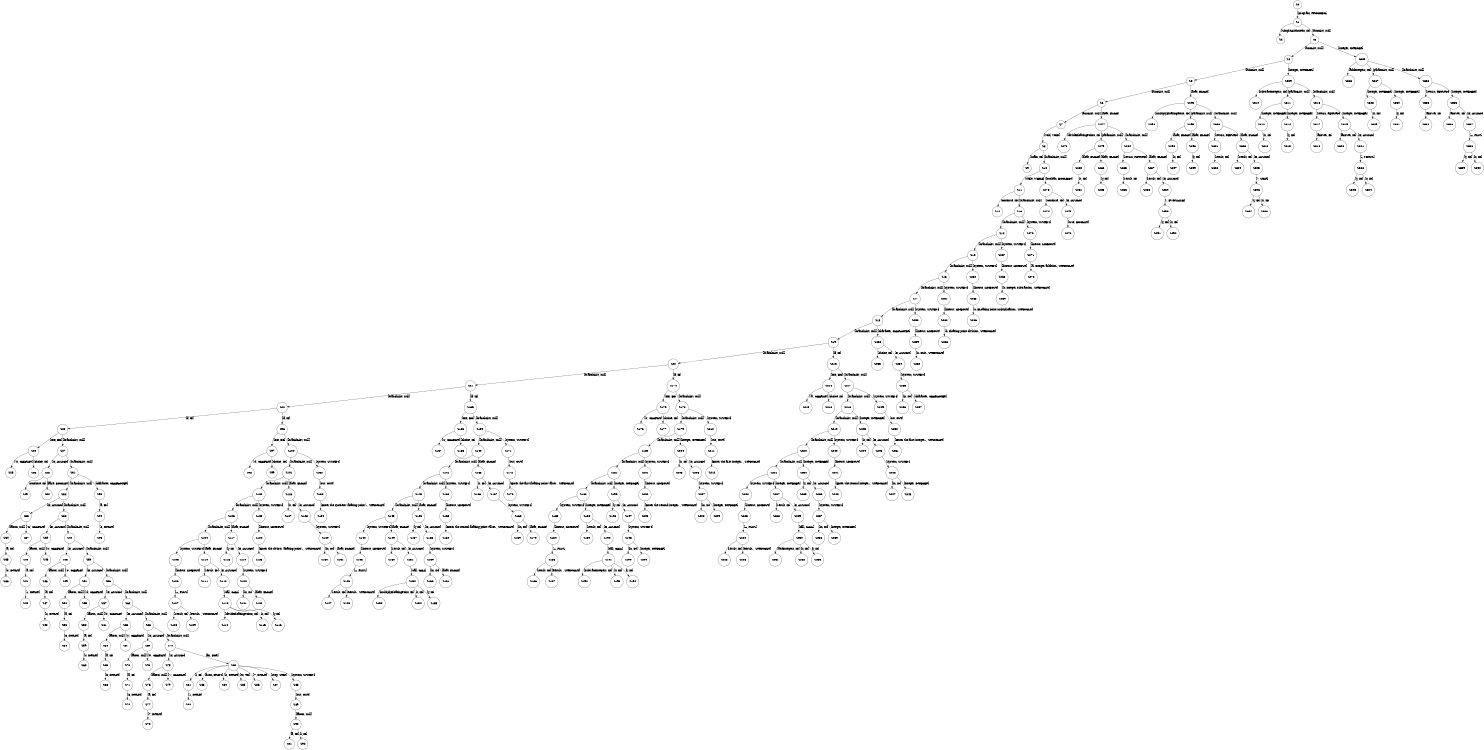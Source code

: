 digraph DFA {
rankdir=UD;
size="10,5;"
node [shape = circle];
S0 -> S1 [label = "[program, PROGDECL]"];
S1 -> S2 [label = "[SimpleArithmetic, ID]"];
S1 -> S3 [label = "[funcList, null]"];
S3 -> S4 [label = "[funcList, null]"];
S4 -> S5 [label = "[funcList, null]"];
S5 -> S6 [label = "[funcList, null]"];
S6 -> S7 [label = "[funcList, null]"];
S7 -> S8 [label = "[void, VOID]"];
S8 -> S9 [label = "[main, ID]"];
S8 -> S10 [label = "[branchList, null]"];
S10 -> S11 [label = "[while, WHILE]"];
S11 -> S12 [label = "[continue, ID]"];
S11 -> S13 [label = "[branchList, null]"];
S13 -> S14 [label = "[branchList, null]"];
S14 -> S15 [label = "[branchList, null]"];
S15 -> S16 [label = "[branchList, null]"];
S16 -> S17 [label = "[branchList, null]"];
S17 -> S18 [label = "[branchList, null]"];
S18 -> S19 [label = "[branchList, null]"];
S19 -> S20 [label = "[branchList, null]"];
S20 -> S21 [label = "[branchList, null]"];
S21 -> S22 [label = "[branchList, null]"];
S22 -> S23 [label = "[if, IF]"];
S23 -> S24 [label = "[==, EQ]"];
S24 -> S25 [label = "['x', CHARLIT]"];
S24 -> S26 [label = "[choice, ID]"];
S23 -> S27 [label = "[branchList, null]"];
S27 -> S28 [label = "[=, ASSIGN]"];
S28 -> S29 [label = "[continue, ID]"];
S28 -> S30 [label = "[false, BOOLLIT]"];
S27 -> S31 [label = "[branchList, null]"];
S31 -> S32 [label = "[branchList, null]"];
S32 -> S33 [label = "[=, ASSIGN]"];
S33 -> S34 [label = "[factor, null]"];
S34 -> S35 [label = "[a, ID]"];
S35 -> S36 [label = "[0, INTLIT]"];
S33 -> S37 [label = "['G', CHARLIT]"];
S32 -> S38 [label = "[branchList, null]"];
S38 -> S39 [label = "[=, ASSIGN]"];
S39 -> S40 [label = "[factor, null]"];
S40 -> S41 [label = "[a, ID]"];
S41 -> S42 [label = "[1, INTLIT]"];
S39 -> S43 [label = "['o', CHARLIT]"];
S38 -> S44 [label = "[branchList, null]"];
S44 -> S45 [label = "[=, ASSIGN]"];
S45 -> S46 [label = "[factor, null]"];
S46 -> S47 [label = "[a, ID]"];
S47 -> S48 [label = "[2, INTLIT]"];
S45 -> S49 [label = "['o', CHARLIT]"];
S44 -> S50 [label = "[branchList, null]"];
S50 -> S51 [label = "[=, ASSIGN]"];
S51 -> S52 [label = "[factor, null]"];
S52 -> S53 [label = "[a, ID]"];
S53 -> S54 [label = "[3, INTLIT]"];
S51 -> S55 [label = "['d', CHARLIT]"];
S50 -> S56 [label = "[branchList, null]"];
S56 -> S57 [label = "[=, ASSIGN]"];
S57 -> S58 [label = "[factor, null]"];
S58 -> S59 [label = "[a, ID]"];
S59 -> S60 [label = "[4, INTLIT]"];
S57 -> S61 [label = "['b', CHARLIT]"];
S56 -> S62 [label = "[branchList, null]"];
S62 -> S63 [label = "[=, ASSIGN]"];
S63 -> S64 [label = "[factor, null]"];
S64 -> S65 [label = "[a, ID]"];
S65 -> S66 [label = "[5, INTLIT]"];
S63 -> S67 [label = "['y', CHARLIT]"];
S62 -> S68 [label = "[branchList, null]"];
S68 -> S69 [label = "[=, ASSIGN]"];
S69 -> S70 [label = "[factor, null]"];
S70 -> S71 [label = "[a, ID]"];
S71 -> S72 [label = "[6, INTLIT]"];
S69 -> S73 [label = "['e', CHARLIT]"];
S68 -> S74 [label = "[branchList, null]"];
S74 -> S75 [label = "[=, ASSIGN]"];
S75 -> S76 [label = "[factor, null]"];
S76 -> S77 [label = "[a, ID]"];
S77 -> S78 [label = "[7, INTLIT]"];
S75 -> S79 [label = "['!', CHARLIT]"];
S74 -> S80 [label = "[for, FOR]"];
S80 -> S81 [label = "[i, ID]"];
S81 -> S82 [label = "[1, INTLIT]"];
S80 -> S83 [label = "[from, FROM]"];
S80 -> S84 [label = "[0, INTLIT]"];
S80 -> S85 [label = "[to, TO]"];
S80 -> S86 [label = "[7, INTLIT]"];
S80 -> S87 [label = "[step, STEP]"];
S80 -> S88 [label = "[system, SYSTEM]"];
S88 -> S89 [label = "[out, OUT]"];
S89 -> S90 [label = "[factor, null]"];
S90 -> S91 [label = "[a, ID]"];
S90 -> S92 [label = "[i, ID]"];
S31 -> S93 [label = "[character, CHARACTER]"];
S93 -> S94 [label = "[a, ID]"];
S94 -> S95 [label = "[8, INTLIT]"];
S22 -> S96 [label = "[if, IF]"];
S96 -> S97 [label = "[==, EQ]"];
S97 -> S98 [label = "['d', CHARLIT]"];
S97 -> S99 [label = "[choice, ID]"];
S96 -> S100 [label = "[branchList, null]"];
S100 -> S101 [label = "[branchList, null]"];
S101 -> S102 [label = "[branchList, null]"];
S102 -> S103 [label = "[branchList, null]"];
S103 -> S104 [label = "[branchList, null]"];
S104 -> S105 [label = "[system, SYSTEM]"];
S105 -> S106 [label = "[lineout, LINEOUT]"];
S106 -> S107 [label = "[+, PLUS]"];
S107 -> S108 [label = "[result, ID]"];
S107 -> S109 [label = "[Result: , STRINGLIT]"];
S104 -> S110 [label = "[float, FLOAT]"];
S110 -> S111 [label = "[result, ID]"];
S110 -> S112 [label = "[=, ASSIGN]"];
S112 -> S113 [label = "[call, CALL]"];
S113 -> S114 [label = "[divideFloatingPoints, ID]"];
S113 -> S115 [label = "[x, ID]"];
S113 -> S116 [label = "[y, ID]"];
S103 -> S117 [label = "[float, FLOAT]"];
S117 -> S118 [label = "[y, ID]"];
S117 -> S119 [label = "[=, ASSIGN]"];
S119 -> S120 [label = "[system, SYSTEM]"];
S120 -> S121 [label = "[in, IN]"];
S120 -> S122 [label = "[float, FLOAT]"];
S102 -> S123 [label = "[system, SYSTEM]"];
S123 -> S124 [label = "[lineout, LINEOUT]"];
S124 -> S125 [label = "[Enter the divisor (floating point): , STRINGLIT]"];
S101 -> S126 [label = "[float, FLOAT]"];
S126 -> S127 [label = "[x, ID]"];
S126 -> S128 [label = "[=, ASSIGN]"];
S128 -> S129 [label = "[system, SYSTEM]"];
S129 -> S130 [label = "[in, IN]"];
S129 -> S131 [label = "[float, FLOAT]"];
S100 -> S132 [label = "[system, SYSTEM]"];
S132 -> S133 [label = "[out, OUT]"];
S133 -> S134 [label = "[Enter the quotient (floating point): , STRINGLIT]"];
S21 -> S135 [label = "[if, IF]"];
S135 -> S136 [label = "[==, EQ]"];
S136 -> S137 [label = "['c', CHARLIT]"];
S136 -> S138 [label = "[choice, ID]"];
S135 -> S139 [label = "[branchList, null]"];
S139 -> S140 [label = "[branchList, null]"];
S140 -> S141 [label = "[branchList, null]"];
S141 -> S142 [label = "[branchList, null]"];
S142 -> S143 [label = "[branchList, null]"];
S143 -> S144 [label = "[system, SYSTEM]"];
S144 -> S145 [label = "[lineout, LINEOUT]"];
S145 -> S146 [label = "[+, PLUS]"];
S146 -> S147 [label = "[result, ID]"];
S146 -> S148 [label = "[Result: , STRINGLIT]"];
S143 -> S149 [label = "[float, FLOAT]"];
S149 -> S150 [label = "[result, ID]"];
S149 -> S151 [label = "[=, ASSIGN]"];
S151 -> S152 [label = "[call, CALL]"];
S152 -> S153 [label = "[multiplyFloatingPoint, ID]"];
S152 -> S154 [label = "[x, ID]"];
S152 -> S155 [label = "[y, ID]"];
S142 -> S156 [label = "[float, FLOAT]"];
S156 -> S157 [label = "[y, ID]"];
S156 -> S158 [label = "[=, ASSIGN]"];
S158 -> S159 [label = "[system, SYSTEM]"];
S159 -> S160 [label = "[in, IN]"];
S159 -> S161 [label = "[float, FLOAT]"];
S141 -> S162 [label = "[system, SYSTEM]"];
S162 -> S163 [label = "[lineout, LINEOUT]"];
S163 -> S164 [label = "[Enter the second floating point value: , STRINGLIT]"];
S140 -> S165 [label = "[float, FLOAT]"];
S165 -> S166 [label = "[x, ID]"];
S165 -> S167 [label = "[=, ASSIGN]"];
S167 -> S168 [label = "[system, SYSTEM]"];
S168 -> S169 [label = "[in, IN]"];
S168 -> S170 [label = "[float, FLOAT]"];
S139 -> S171 [label = "[system, SYSTEM]"];
S171 -> S172 [label = "[out, OUT]"];
S172 -> S173 [label = "[Enter the first floating point value: , STRINGLIT]"];
S20 -> S174 [label = "[if, IF]"];
S174 -> S175 [label = "[==, EQ]"];
S175 -> S176 [label = "['b', CHARLIT]"];
S175 -> S177 [label = "[choice, ID]"];
S174 -> S178 [label = "[branchList, null]"];
S178 -> S179 [label = "[branchList, null]"];
S179 -> S180 [label = "[branchList, null]"];
S180 -> S181 [label = "[branchList, null]"];
S181 -> S182 [label = "[branchList, null]"];
S182 -> S183 [label = "[system, SYSTEM]"];
S183 -> S184 [label = "[lineout, LINEOUT]"];
S184 -> S185 [label = "[+, PLUS]"];
S185 -> S186 [label = "[result, ID]"];
S185 -> S187 [label = "[Result: , STRINGLIT]"];
S182 -> S188 [label = "[integer, INTEGER]"];
S188 -> S189 [label = "[result, ID]"];
S188 -> S190 [label = "[=, ASSIGN]"];
S190 -> S191 [label = "[call, CALL]"];
S191 -> S192 [label = "[subtractIntegers, ID]"];
S191 -> S193 [label = "[x, ID]"];
S191 -> S194 [label = "[y, ID]"];
S181 -> S195 [label = "[integer, INTEGER]"];
S195 -> S196 [label = "[y, ID]"];
S195 -> S197 [label = "[=, ASSIGN]"];
S197 -> S198 [label = "[system, SYSTEM]"];
S198 -> S199 [label = "[in, IN]"];
S198 -> S200 [label = "[integer, INTEGER]"];
S180 -> S201 [label = "[system, SYSTEM]"];
S201 -> S202 [label = "[lineout, LINEOUT]"];
S202 -> S203 [label = "[Enter the second integer: , STRINGLIT]"];
S179 -> S204 [label = "[integer, INTEGER]"];
S204 -> S205 [label = "[x, ID]"];
S204 -> S206 [label = "[=, ASSIGN]"];
S206 -> S207 [label = "[system, SYSTEM]"];
S207 -> S208 [label = "[in, IN]"];
S207 -> S209 [label = "[integer, INTEGER]"];
S178 -> S210 [label = "[system, SYSTEM]"];
S210 -> S211 [label = "[out, OUT]"];
S211 -> S212 [label = "[Enter the first integer: , STRINGLIT]"];
S19 -> S213 [label = "[if, IF]"];
S213 -> S214 [label = "[==, EQ]"];
S214 -> S215 [label = "['a', CHARLIT]"];
S214 -> S216 [label = "[choice, ID]"];
S213 -> S217 [label = "[branchList, null]"];
S217 -> S218 [label = "[branchList, null]"];
S218 -> S219 [label = "[branchList, null]"];
S219 -> S220 [label = "[branchList, null]"];
S220 -> S221 [label = "[branchList, null]"];
S221 -> S222 [label = "[system, SYSTEM]"];
S222 -> S223 [label = "[lineout, LINEOUT]"];
S223 -> S224 [label = "[+, PLUS]"];
S224 -> S225 [label = "[result, ID]"];
S224 -> S226 [label = "[Result: , STRINGLIT]"];
S221 -> S227 [label = "[integer, INTEGER]"];
S227 -> S228 [label = "[result, ID]"];
S227 -> S229 [label = "[=, ASSIGN]"];
S229 -> S230 [label = "[call, CALL]"];
S230 -> S231 [label = "[addIntegers, ID]"];
S230 -> S232 [label = "[x, ID]"];
S230 -> S233 [label = "[y, ID]"];
S220 -> S234 [label = "[integer, INTEGER]"];
S234 -> S235 [label = "[y, ID]"];
S234 -> S236 [label = "[=, ASSIGN]"];
S236 -> S237 [label = "[system, SYSTEM]"];
S237 -> S238 [label = "[in, IN]"];
S237 -> S239 [label = "[integer, INTEGER]"];
S219 -> S240 [label = "[system, SYSTEM]"];
S240 -> S241 [label = "[lineout, LINEOUT]"];
S241 -> S242 [label = "[Enter the second integer: , STRINGLIT]"];
S218 -> S243 [label = "[integer, INTEGER]"];
S243 -> S244 [label = "[x, ID]"];
S243 -> S245 [label = "[=, ASSIGN]"];
S245 -> S246 [label = "[system, SYSTEM]"];
S246 -> S247 [label = "[in, IN]"];
S246 -> S248 [label = "[integer, INTEGER]"];
S217 -> S249 [label = "[system, SYSTEM]"];
S249 -> S250 [label = "[out, OUT]"];
S250 -> S251 [label = "[Enter the first integer: , STRINGLIT]"];
S18 -> S252 [label = "[character, CHARACTER]"];
S252 -> S253 [label = "[choice, ID]"];
S252 -> S254 [label = "[=, ASSIGN]"];
S254 -> S255 [label = "[system, SYSTEM]"];
S255 -> S256 [label = "[in, IN]"];
S255 -> S257 [label = "[character, CHARACTER]"];
S17 -> S258 [label = "[system, SYSTEM]"];
S258 -> S259 [label = "[lineout, LINEOUT]"];
S259 -> S260 [label = "[x. Quit., STRINGLIT]"];
S16 -> S261 [label = "[system, SYSTEM]"];
S261 -> S262 [label = "[lineout, LINEOUT]"];
S262 -> S263 [label = "[d. Floating point division., STRINGLIT]"];
S15 -> S264 [label = "[system, SYSTEM]"];
S264 -> S265 [label = "[lineout, LINEOUT]"];
S265 -> S266 [label = "[c. FLoating point multiplication., STRINGLIT]"];
S14 -> S267 [label = "[system, SYSTEM]"];
S267 -> S268 [label = "[lineout, LINEOUT]"];
S268 -> S269 [label = "[b. Integer subtraction., STRINGLIT]"];
S13 -> S270 [label = "[system, SYSTEM]"];
S270 -> S271 [label = "[lineout, LINEOUT]"];
S271 -> S272 [label = "[a. Integer addition., STRINGLIT]"];
S10 -> S273 [label = "[boolean, BOOLEAN]"];
S273 -> S274 [label = "[continue, ID]"];
S273 -> S275 [label = "[=, ASSIGN]"];
S275 -> S276 [label = "[true, BOOLLIT]"];
S6 -> S277 [label = "[float, FLOAT]"];
S277 -> S278 [label = "[divideFloatingPoints, ID]"];
S277 -> S279 [label = "[paramList, null]"];
S279 -> S280 [label = "[float, FLOAT]"];
S280 -> S281 [label = "[x, ID]"];
S279 -> S282 [label = "[float, FLOAT]"];
S282 -> S283 [label = "[y, ID]"];
S277 -> S284 [label = "[branchList, null]"];
S284 -> S285 [label = "[return, RETURN]"];
S285 -> S286 [label = "[result, ID]"];
S284 -> S287 [label = "[float, FLOAT]"];
S287 -> S288 [label = "[result, ID]"];
S287 -> S289 [label = "[=, ASSIGN]"];
S289 -> S290 [label = "[/, FWDSLASH]"];
S290 -> S291 [label = "[y, ID]"];
S290 -> S292 [label = "[x, ID]"];
S5 -> S293 [label = "[float, FLOAT]"];
S293 -> S294 [label = "[multiplyFloatingPoint, ID]"];
S293 -> S295 [label = "[paramList, null]"];
S295 -> S296 [label = "[float, FLOAT]"];
S296 -> S297 [label = "[x, ID]"];
S295 -> S298 [label = "[float, FLOAT]"];
S298 -> S299 [label = "[y, ID]"];
S293 -> S300 [label = "[branchList, null]"];
S300 -> S301 [label = "[return, RETURN]"];
S301 -> S302 [label = "[result, ID]"];
S300 -> S303 [label = "[float, FLOAT]"];
S303 -> S304 [label = "[result, ID]"];
S303 -> S305 [label = "[=, ASSIGN]"];
S305 -> S306 [label = "[*, STAR]"];
S306 -> S307 [label = "[y, ID]"];
S306 -> S308 [label = "[x, ID]"];
S4 -> S309 [label = "[integer, INTEGER]"];
S309 -> S310 [label = "[subtractIntegers, ID]"];
S309 -> S311 [label = "[paramList, null]"];
S311 -> S312 [label = "[integer, INTEGER]"];
S312 -> S313 [label = "[x, ID]"];
S311 -> S314 [label = "[integer, INTEGER]"];
S314 -> S315 [label = "[y, ID]"];
S309 -> S316 [label = "[branchList, null]"];
S316 -> S317 [label = "[return, RETURN]"];
S317 -> S318 [label = "[answer, ID]"];
S316 -> S319 [label = "[integer, INTEGER]"];
S319 -> S320 [label = "[answer, ID]"];
S319 -> S321 [label = "[=, ASSIGN]"];
S321 -> S322 [label = "[-, MINUS]"];
S322 -> S323 [label = "[y, ID]"];
S322 -> S324 [label = "[x, ID]"];
S3 -> S325 [label = "[integer, INTEGER]"];
S325 -> S326 [label = "[addIntegers, ID]"];
S325 -> S327 [label = "[paramList, null]"];
S327 -> S328 [label = "[integer, INTEGER]"];
S328 -> S329 [label = "[x, ID]"];
S327 -> S330 [label = "[integer, INTEGER]"];
S330 -> S331 [label = "[y, ID]"];
S325 -> S332 [label = "[branchList, null]"];
S332 -> S333 [label = "[return, RETURN]"];
S333 -> S334 [label = "[answer, ID]"];
S332 -> S335 [label = "[integer, INTEGER]"];
S335 -> S336 [label = "[answer, ID]"];
S335 -> S337 [label = "[=, ASSIGN]"];
S337 -> S338 [label = "[+, PLUS]"];
S338 -> S339 [label = "[y, ID]"];
S338 -> S340 [label = "[x, ID]"];
}